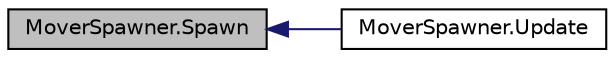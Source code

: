 digraph "MoverSpawner.Spawn"
{
  edge [fontname="Helvetica",fontsize="10",labelfontname="Helvetica",labelfontsize="10"];
  node [fontname="Helvetica",fontsize="10",shape=record];
  rankdir="LR";
  Node10 [label="MoverSpawner.Spawn",height=0.2,width=0.4,color="black", fillcolor="grey75", style="filled", fontcolor="black"];
  Node10 -> Node11 [dir="back",color="midnightblue",fontsize="10",style="solid",fontname="Helvetica"];
  Node11 [label="MoverSpawner.Update",height=0.2,width=0.4,color="black", fillcolor="white", style="filled",URL="$class_mover_spawner.html#a684eab35cf5f737cd2fa969994570b10"];
}
